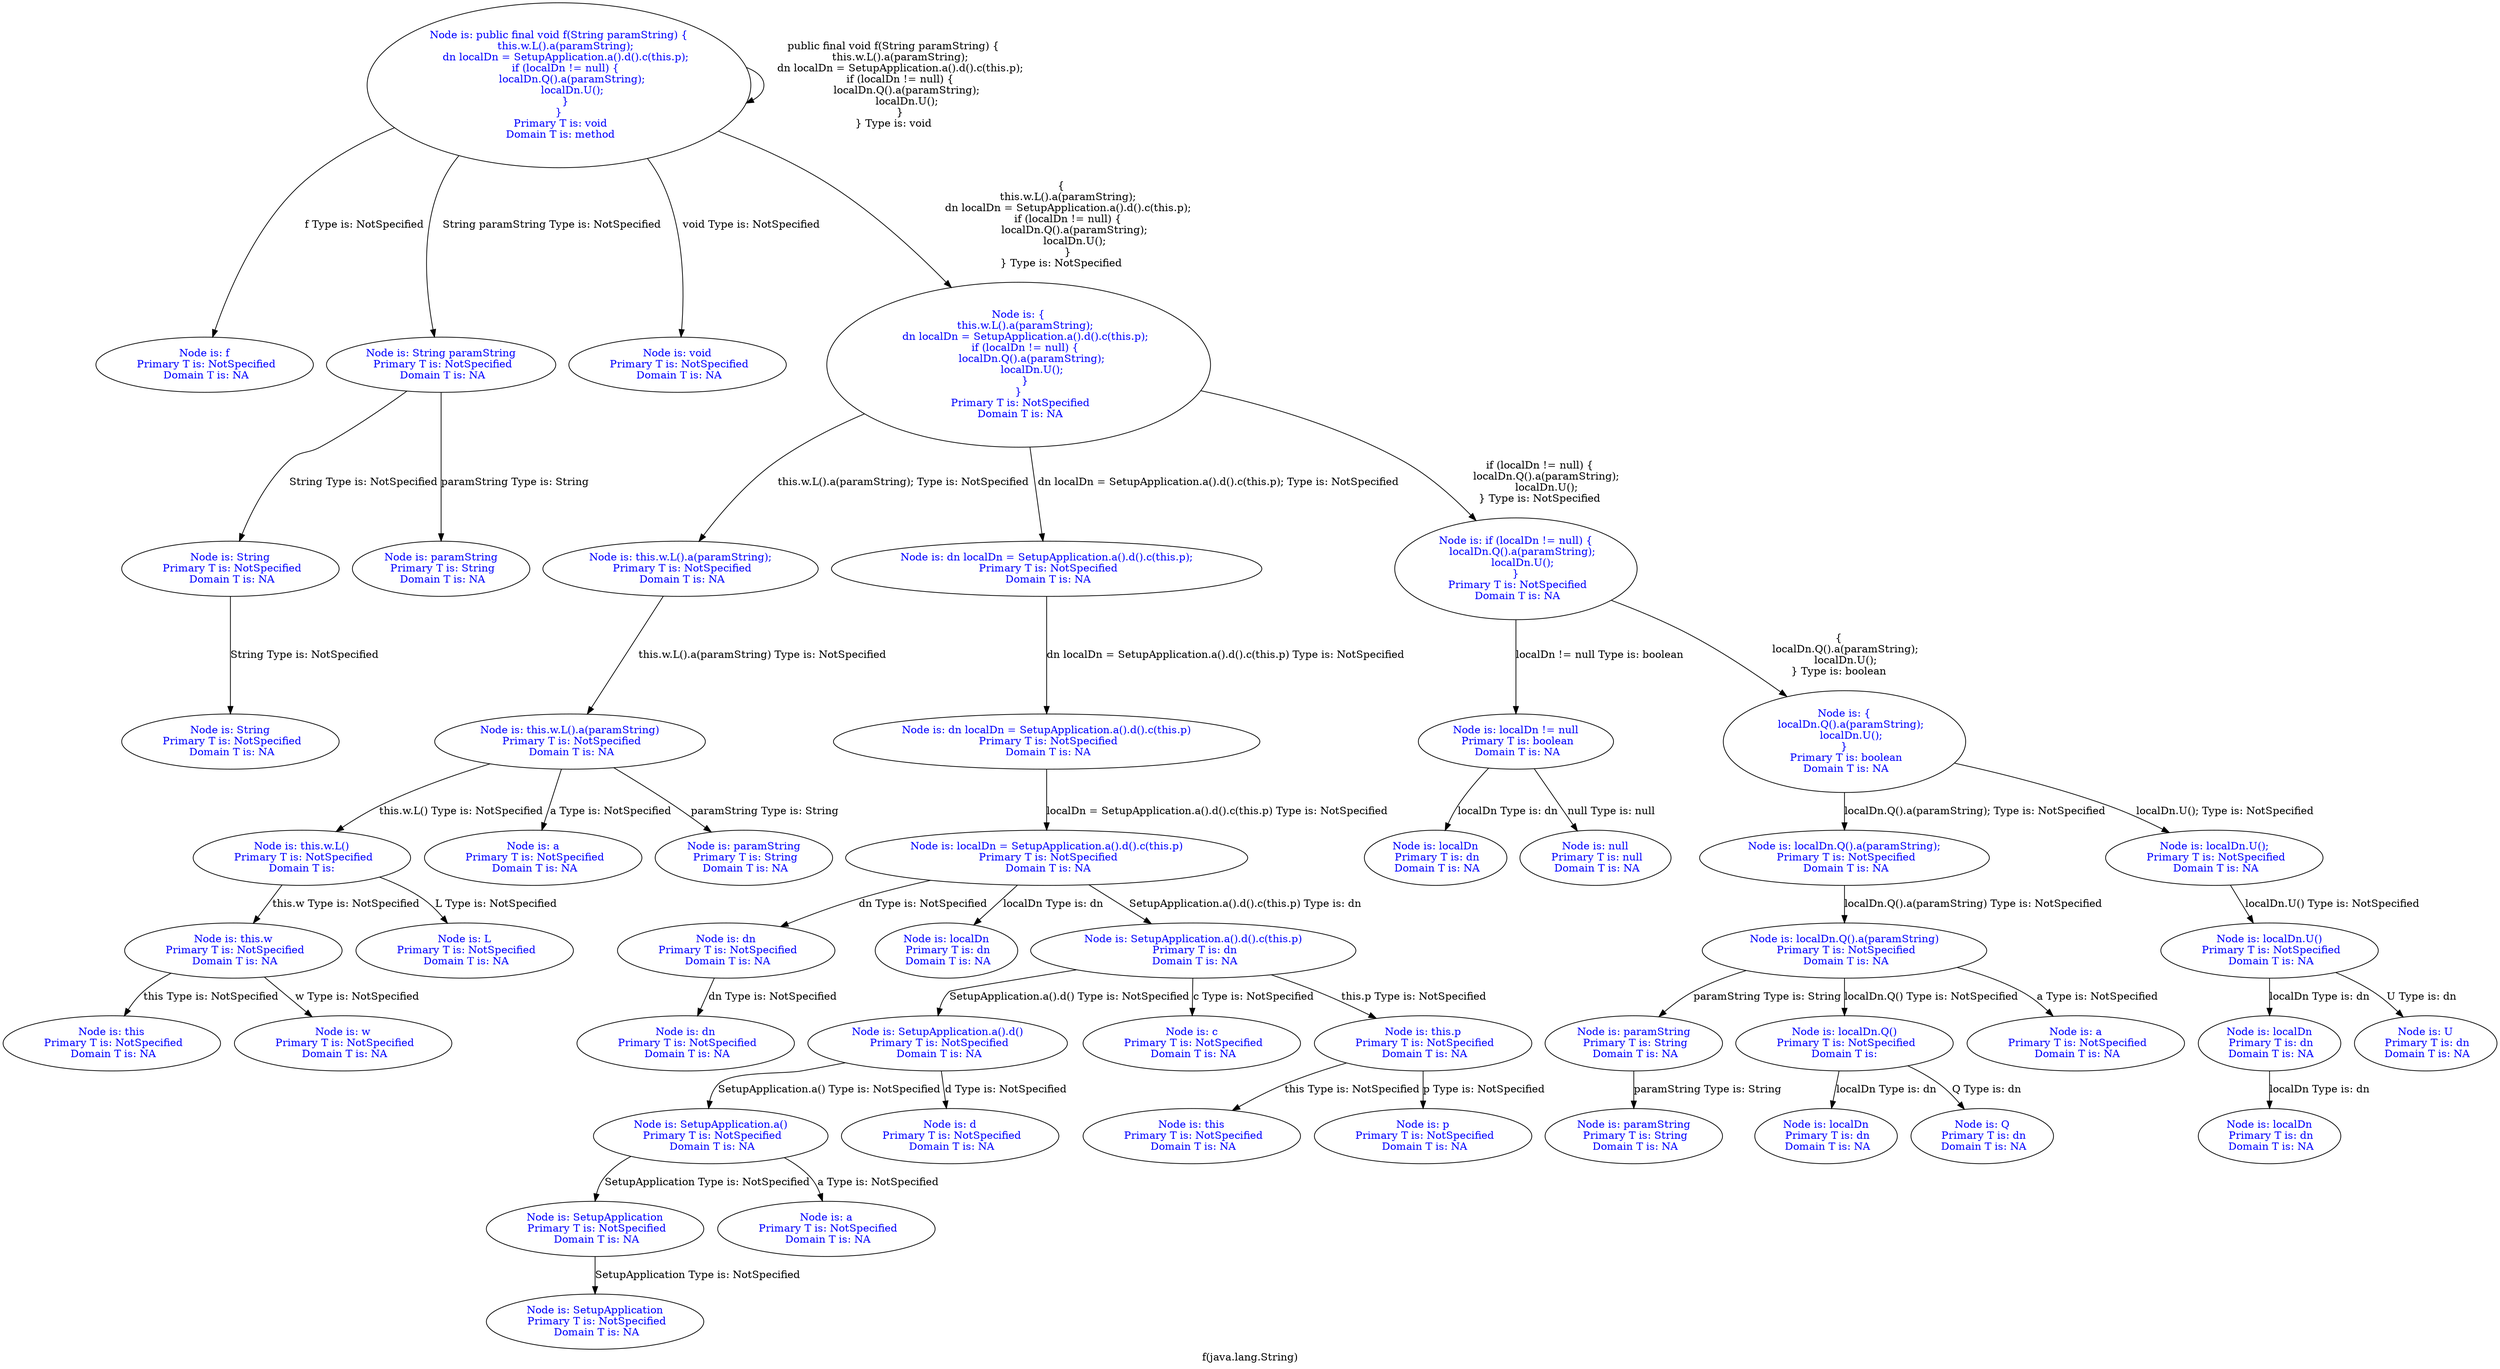 digraph "f(java.lang.String)" {
 label="f(java.lang.String)"
{
 node [shape=box]} 
5398 -> 5398[label="public final void f(String paramString) {
    this.w.L().a(paramString);
    dn localDn = SetupApplication.a().d().c(this.p);
    if (localDn != null) {
        localDn.Q().a(paramString);
        localDn.U();
    }
} Type is: void"];
5398[label="Node is: public final void f(String paramString) {
    this.w.L().a(paramString);
    dn localDn = SetupApplication.a().d().c(this.p);
    if (localDn != null) {
        localDn.Q().a(paramString);
        localDn.U();
    }
}
 Primary T is: void
 Domain T is: method",fontcolor="blue"];
  5398 -> 5399[label="f Type is: NotSpecified"];
5399[label="Node is: f
 Primary T is: NotSpecified
 Domain T is: NA",fontcolor="blue"];
  5398 -> 5400[label="String paramString Type is: NotSpecified"];
5400[label="Node is: String paramString
 Primary T is: NotSpecified
 Domain T is: NA",fontcolor="blue"];
  5400 -> 5401[label="String Type is: NotSpecified"];
5401[label="Node is: String
 Primary T is: NotSpecified
 Domain T is: NA",fontcolor="blue"];
  5401 -> 5402[label="String Type is: NotSpecified"];
5402[label="Node is: String
 Primary T is: NotSpecified
 Domain T is: NA",fontcolor="blue"];
  5400 -> 5403[label="paramString Type is: String"];
5403[label="Node is: paramString
 Primary T is: String
 Domain T is: NA",fontcolor="blue"];
  5398 -> 5404[label="void Type is: NotSpecified"];
5404[label="Node is: void
 Primary T is: NotSpecified
 Domain T is: NA",fontcolor="blue"];
  5398 -> 5405[label="{
    this.w.L().a(paramString);
    dn localDn = SetupApplication.a().d().c(this.p);
    if (localDn != null) {
        localDn.Q().a(paramString);
        localDn.U();
    }
} Type is: NotSpecified"];
5405[label="Node is: {
    this.w.L().a(paramString);
    dn localDn = SetupApplication.a().d().c(this.p);
    if (localDn != null) {
        localDn.Q().a(paramString);
        localDn.U();
    }
}
 Primary T is: NotSpecified
 Domain T is: NA",fontcolor="blue"];
  5405 -> 5406[label="this.w.L().a(paramString); Type is: NotSpecified"];
5406[label="Node is: this.w.L().a(paramString);
 Primary T is: NotSpecified
 Domain T is: NA",fontcolor="blue"];
  5406 -> 5407[label="this.w.L().a(paramString) Type is: NotSpecified"];
5407[label="Node is: this.w.L().a(paramString)
 Primary T is: NotSpecified
 Domain T is: NA",fontcolor="blue"];
  5407 -> 5408[label="this.w.L() Type is: NotSpecified"];
5408[label="Node is: this.w.L()
 Primary T is: NotSpecified
 Domain T is: ",fontcolor="blue"];
  5408 -> 5409[label="this.w Type is: NotSpecified"];
5409[label="Node is: this.w
 Primary T is: NotSpecified
 Domain T is: NA",fontcolor="blue"];
  5409 -> 5410[label="this Type is: NotSpecified"];
5410[label="Node is: this
 Primary T is: NotSpecified
 Domain T is: NA",fontcolor="blue"];
  5409 -> 5411[label="w Type is: NotSpecified"];
5411[label="Node is: w
 Primary T is: NotSpecified
 Domain T is: NA",fontcolor="blue"];
  5408 -> 5412[label="L Type is: NotSpecified"];
5412[label="Node is: L
 Primary T is: NotSpecified
 Domain T is: NA",fontcolor="blue"];
  5407 -> 5413[label="a Type is: NotSpecified"];
5413[label="Node is: a
 Primary T is: NotSpecified
 Domain T is: NA",fontcolor="blue"];
  5407 -> 5414[label="paramString Type is: String"];
5414[label="Node is: paramString
 Primary T is: String
 Domain T is: NA",fontcolor="blue"];
  5446 -> 5447[label="paramString Type is: String"];
5447[label="Node is: paramString
 Primary T is: String
 Domain T is: NA",fontcolor="blue"];
  5405 -> 5416[label="dn localDn = SetupApplication.a().d().c(this.p); Type is: NotSpecified"];
5416[label="Node is: dn localDn = SetupApplication.a().d().c(this.p);
 Primary T is: NotSpecified
 Domain T is: NA",fontcolor="blue"];
  5416 -> 5417[label="dn localDn = SetupApplication.a().d().c(this.p) Type is: NotSpecified"];
5417[label="Node is: dn localDn = SetupApplication.a().d().c(this.p)
 Primary T is: NotSpecified
 Domain T is: NA",fontcolor="blue"];
  5417 -> 5418[label="localDn = SetupApplication.a().d().c(this.p) Type is: NotSpecified"];
5418[label="Node is: localDn = SetupApplication.a().d().c(this.p)
 Primary T is: NotSpecified
 Domain T is: NA",fontcolor="blue"];
  5418 -> 5419[label="dn Type is: NotSpecified"];
5419[label="Node is: dn
 Primary T is: NotSpecified
 Domain T is: NA",fontcolor="blue"];
  5419 -> 5420[label="dn Type is: NotSpecified"];
5420[label="Node is: dn
 Primary T is: NotSpecified
 Domain T is: NA",fontcolor="blue"];
  5418 -> 5421[label="localDn Type is: dn"];
5421[label="Node is: localDn
 Primary T is: dn
 Domain T is: NA",fontcolor="blue"];
  5418 -> 5422[label="SetupApplication.a().d().c(this.p) Type is: dn"];
5422[label="Node is: SetupApplication.a().d().c(this.p)
 Primary T is: dn
 Domain T is: NA",fontcolor="blue"];
  5422 -> 5423[label="SetupApplication.a().d() Type is: NotSpecified"];
5423[label="Node is: SetupApplication.a().d()
 Primary T is: NotSpecified
 Domain T is: NA",fontcolor="blue"];
  5423 -> 5424[label="SetupApplication.a() Type is: NotSpecified"];
5424[label="Node is: SetupApplication.a()
 Primary T is: NotSpecified
 Domain T is: NA",fontcolor="blue"];
  5424 -> 5425[label="SetupApplication Type is: NotSpecified"];
5425[label="Node is: SetupApplication
 Primary T is: NotSpecified
 Domain T is: NA",fontcolor="blue"];
  5425 -> 5426[label="SetupApplication Type is: NotSpecified"];
5426[label="Node is: SetupApplication
 Primary T is: NotSpecified
 Domain T is: NA",fontcolor="blue"];
  5424 -> 5427[label="a Type is: NotSpecified"];
5427[label="Node is: a
 Primary T is: NotSpecified
 Domain T is: NA",fontcolor="blue"];
  5423 -> 5428[label="d Type is: NotSpecified"];
5428[label="Node is: d
 Primary T is: NotSpecified
 Domain T is: NA",fontcolor="blue"];
  5422 -> 5429[label="c Type is: NotSpecified"];
5429[label="Node is: c
 Primary T is: NotSpecified
 Domain T is: NA",fontcolor="blue"];
  5422 -> 5430[label="this.p Type is: NotSpecified"];
5430[label="Node is: this.p
 Primary T is: NotSpecified
 Domain T is: NA",fontcolor="blue"];
  5430 -> 5431[label="this Type is: NotSpecified"];
5431[label="Node is: this
 Primary T is: NotSpecified
 Domain T is: NA",fontcolor="blue"];
  5430 -> 5432[label="p Type is: NotSpecified"];
5432[label="Node is: p
 Primary T is: NotSpecified
 Domain T is: NA",fontcolor="blue"];
  5405 -> 5433[label="if (localDn != null) {
    localDn.Q().a(paramString);
    localDn.U();
} Type is: NotSpecified"];
5433[label="Node is: if (localDn != null) {
    localDn.Q().a(paramString);
    localDn.U();
}
 Primary T is: NotSpecified
 Domain T is: NA",fontcolor="blue"];
  5433 -> 5434[label="localDn != null Type is: boolean"];
5434[label="Node is: localDn != null
 Primary T is: boolean
 Domain T is: NA",fontcolor="blue"];
  5434 -> 5435[label="localDn Type is: dn"];
5435[label="Node is: localDn
 Primary T is: dn
 Domain T is: NA",fontcolor="blue"];
  5450 -> 5451[label="localDn Type is: dn"];
5451[label="Node is: localDn
 Primary T is: dn
 Domain T is: NA",fontcolor="blue"];
  5434 -> 5437[label="null Type is: null"];
5437[label="Node is: null
 Primary T is: null
 Domain T is: NA",fontcolor="blue"];
  5433 -> 5438[label="{
    localDn.Q().a(paramString);
    localDn.U();
} Type is: boolean"];
5438[label="Node is: {
    localDn.Q().a(paramString);
    localDn.U();
}
 Primary T is: boolean
 Domain T is: NA",fontcolor="blue"];
  5438 -> 5439[label="localDn.Q().a(paramString); Type is: NotSpecified"];
5439[label="Node is: localDn.Q().a(paramString);
 Primary T is: NotSpecified
 Domain T is: NA",fontcolor="blue"];
  5439 -> 5440[label="localDn.Q().a(paramString) Type is: NotSpecified"];
5440[label="Node is: localDn.Q().a(paramString)
 Primary T is: NotSpecified
 Domain T is: NA",fontcolor="blue"];
  5440 -> 5441[label="localDn.Q() Type is: NotSpecified"];
5441[label="Node is: localDn.Q()
 Primary T is: NotSpecified
 Domain T is: ",fontcolor="blue"];
  5441 -> 5442[label="localDn Type is: dn"];
5442[label="Node is: localDn
 Primary T is: dn
 Domain T is: NA",fontcolor="blue"];
  5441 -> 5444[label="Q Type is: dn"];
5444[label="Node is: Q
 Primary T is: dn
 Domain T is: NA",fontcolor="blue"];
  5440 -> 5445[label="a Type is: NotSpecified"];
5445[label="Node is: a
 Primary T is: NotSpecified
 Domain T is: NA",fontcolor="blue"];
  5440 -> 5446[label="paramString Type is: String"];
5446[label="Node is: paramString
 Primary T is: String
 Domain T is: NA",fontcolor="blue"];
  5438 -> 5448[label="localDn.U(); Type is: NotSpecified"];
5448[label="Node is: localDn.U();
 Primary T is: NotSpecified
 Domain T is: NA",fontcolor="blue"];
  5448 -> 5449[label="localDn.U() Type is: NotSpecified"];
5449[label="Node is: localDn.U()
 Primary T is: NotSpecified
 Domain T is: NA",fontcolor="blue"];
  5449 -> 5450[label="localDn Type is: dn"];
5450[label="Node is: localDn
 Primary T is: dn
 Domain T is: NA",fontcolor="blue"];
  5449 -> 5452[label="U Type is: dn"];
5452[label="Node is: U
 Primary T is: dn
 Domain T is: NA",fontcolor="blue"];
  }
